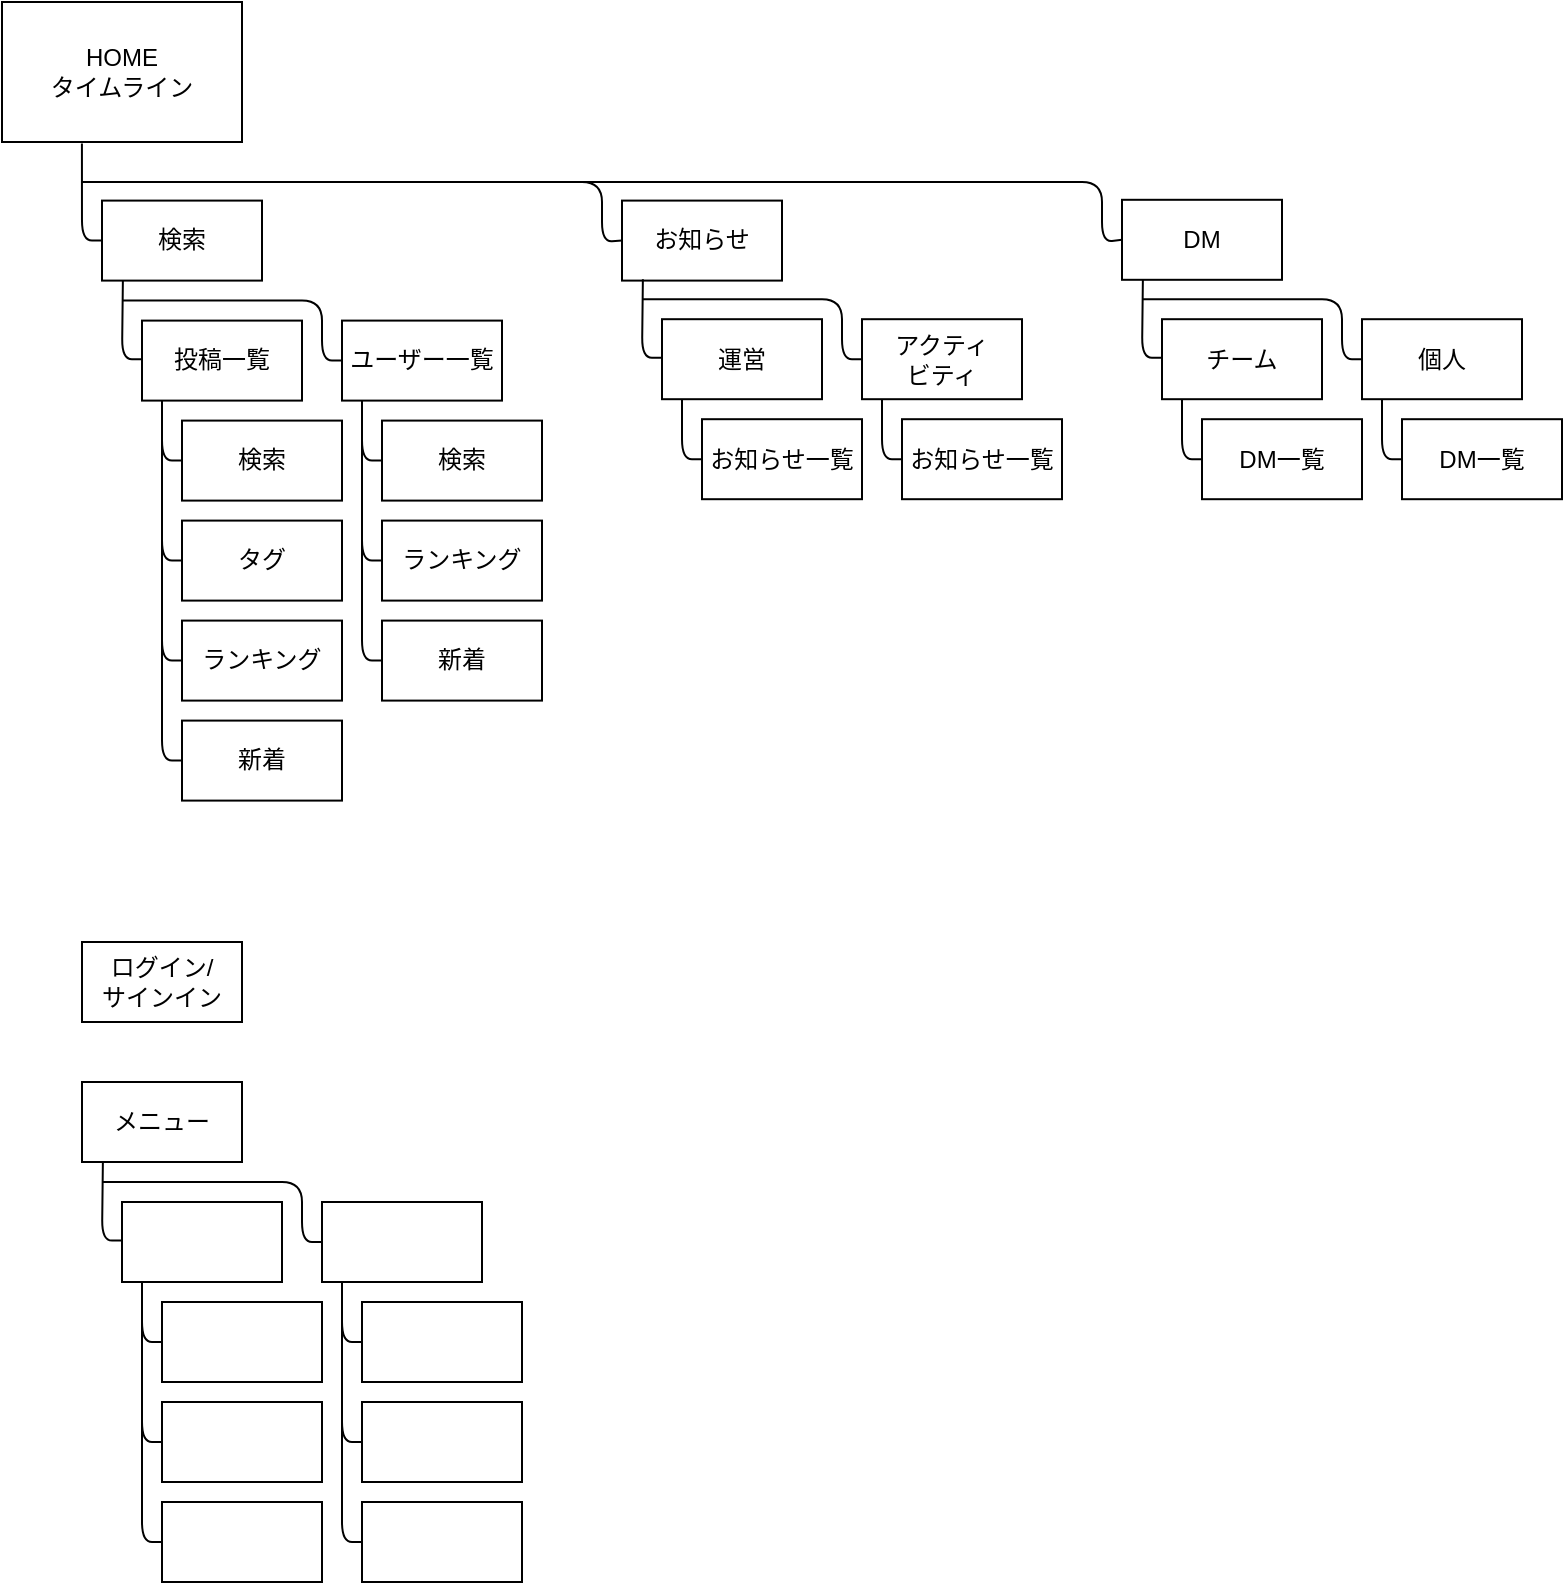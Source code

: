<mxfile version="13.6.5" pages="2">
    <diagram id="6hGFLwfOUW9BJ-s0fimq" name="satemap">
        <mxGraphModel dx="1130" dy="679" grid="1" gridSize="10" guides="1" tooltips="1" connect="1" arrows="1" fold="1" page="1" pageScale="1" pageWidth="827" pageHeight="1169" math="0" shadow="0">
            <root>
                <mxCell id="0"/>
                <mxCell id="1" parent="0"/>
                <mxCell id="3" value="HOME&lt;br&gt;タイムライン" style="rounded=0;whiteSpace=wrap;html=1;" parent="1" vertex="1">
                    <mxGeometry x="40" y="10" width="120" height="70" as="geometry"/>
                </mxCell>
                <mxCell id="4" value="ログイン/&lt;br&gt;サインイン" style="rounded=0;whiteSpace=wrap;html=1;" parent="1" vertex="1">
                    <mxGeometry x="80" y="480" width="80" height="40" as="geometry"/>
                </mxCell>
                <mxCell id="6" value="検索" style="rounded=0;whiteSpace=wrap;html=1;" parent="1" vertex="1">
                    <mxGeometry x="90" y="109.3" width="80" height="40" as="geometry"/>
                </mxCell>
                <mxCell id="9" value="メニュー" style="rounded=0;whiteSpace=wrap;html=1;" parent="1" vertex="1">
                    <mxGeometry x="80" y="550" width="80" height="40" as="geometry"/>
                </mxCell>
                <mxCell id="10" value="検索" style="rounded=0;whiteSpace=wrap;html=1;" parent="1" vertex="1">
                    <mxGeometry x="130" y="219.3" width="80" height="40" as="geometry"/>
                </mxCell>
                <mxCell id="14" value="" style="endArrow=none;html=1;exitX=0;exitY=0.5;exitDx=0;exitDy=0;entryX=0.333;entryY=1.011;entryDx=0;entryDy=0;entryPerimeter=0;" parent="1" target="3" edge="1" source="6">
                    <mxGeometry width="50" height="50" relative="1" as="geometry">
                        <mxPoint x="90" y="149.3" as="sourcePoint"/>
                        <mxPoint x="81" y="110" as="targetPoint"/>
                        <Array as="points">
                            <mxPoint x="80" y="129.3"/>
                        </Array>
                    </mxGeometry>
                </mxCell>
                <mxCell id="22" value="タグ" style="rounded=0;whiteSpace=wrap;html=1;" parent="1" vertex="1">
                    <mxGeometry x="130" y="269.3" width="80" height="40" as="geometry"/>
                </mxCell>
                <mxCell id="23" value="" style="endArrow=none;html=1;exitX=0;exitY=0.5;exitDx=0;exitDy=0;" parent="1" source="22" edge="1">
                    <mxGeometry width="50" height="50" relative="1" as="geometry">
                        <mxPoint x="119.66" y="279.3" as="sourcePoint"/>
                        <mxPoint x="120" y="219.3" as="targetPoint"/>
                        <Array as="points">
                            <mxPoint x="120" y="289.3"/>
                            <mxPoint x="120" y="229.3"/>
                        </Array>
                    </mxGeometry>
                </mxCell>
                <mxCell id="35" value="お知らせ" style="rounded=0;whiteSpace=wrap;html=1;" parent="1" vertex="1">
                    <mxGeometry x="350" y="109.3" width="80" height="40" as="geometry"/>
                </mxCell>
                <mxCell id="36" value="" style="endArrow=none;html=1;exitX=0;exitY=0.5;exitDx=0;exitDy=0;" parent="1" edge="1" source="35">
                    <mxGeometry width="50" height="50" relative="1" as="geometry">
                        <mxPoint x="320.0" y="130" as="sourcePoint"/>
                        <mxPoint x="80" y="100" as="targetPoint"/>
                        <Array as="points">
                            <mxPoint x="340" y="130"/>
                            <mxPoint x="340" y="100"/>
                        </Array>
                    </mxGeometry>
                </mxCell>
                <mxCell id="wBm1IxaVwHAh5efou-lb-49" value="" style="endArrow=none;html=1;exitX=0;exitY=0.5;exitDx=0;exitDy=0;" edge="1" parent="1">
                    <mxGeometry width="50" height="50" relative="1" as="geometry">
                        <mxPoint x="130" y="239.3" as="sourcePoint"/>
                        <mxPoint x="120" y="209.3" as="targetPoint"/>
                        <Array as="points">
                            <mxPoint x="120" y="239.3"/>
                        </Array>
                    </mxGeometry>
                </mxCell>
                <mxCell id="wBm1IxaVwHAh5efou-lb-50" value="ランキング" style="rounded=0;whiteSpace=wrap;html=1;" vertex="1" parent="1">
                    <mxGeometry x="130" y="319.3" width="80" height="40" as="geometry"/>
                </mxCell>
                <mxCell id="wBm1IxaVwHAh5efou-lb-51" value="" style="endArrow=none;html=1;exitX=0;exitY=0.5;exitDx=0;exitDy=0;" edge="1" parent="1" source="wBm1IxaVwHAh5efou-lb-50">
                    <mxGeometry width="50" height="50" relative="1" as="geometry">
                        <mxPoint x="119.66" y="329.3" as="sourcePoint"/>
                        <mxPoint x="120" y="269.3" as="targetPoint"/>
                        <Array as="points">
                            <mxPoint x="120" y="339.3"/>
                            <mxPoint x="120" y="279.3"/>
                        </Array>
                    </mxGeometry>
                </mxCell>
                <mxCell id="wBm1IxaVwHAh5efou-lb-52" value="検索" style="rounded=0;whiteSpace=wrap;html=1;" vertex="1" parent="1">
                    <mxGeometry x="230" y="219.3" width="80" height="40" as="geometry"/>
                </mxCell>
                <mxCell id="wBm1IxaVwHAh5efou-lb-53" value="ランキング" style="rounded=0;whiteSpace=wrap;html=1;" vertex="1" parent="1">
                    <mxGeometry x="230" y="269.3" width="80" height="40" as="geometry"/>
                </mxCell>
                <mxCell id="wBm1IxaVwHAh5efou-lb-54" value="" style="endArrow=none;html=1;exitX=0;exitY=0.5;exitDx=0;exitDy=0;" edge="1" parent="1" source="wBm1IxaVwHAh5efou-lb-53">
                    <mxGeometry width="50" height="50" relative="1" as="geometry">
                        <mxPoint x="219.66" y="279.3" as="sourcePoint"/>
                        <mxPoint x="220" y="219.3" as="targetPoint"/>
                        <Array as="points">
                            <mxPoint x="220" y="289.3"/>
                            <mxPoint x="220" y="229.3"/>
                        </Array>
                    </mxGeometry>
                </mxCell>
                <mxCell id="wBm1IxaVwHAh5efou-lb-55" value="" style="endArrow=none;html=1;exitX=0;exitY=0.5;exitDx=0;exitDy=0;" edge="1" parent="1">
                    <mxGeometry width="50" height="50" relative="1" as="geometry">
                        <mxPoint x="230" y="239.3" as="sourcePoint"/>
                        <mxPoint x="220" y="209.3" as="targetPoint"/>
                        <Array as="points">
                            <mxPoint x="220" y="239.3"/>
                        </Array>
                    </mxGeometry>
                </mxCell>
                <mxCell id="wBm1IxaVwHAh5efou-lb-56" value="新着" style="rounded=0;whiteSpace=wrap;html=1;" vertex="1" parent="1">
                    <mxGeometry x="230" y="319.3" width="80" height="40" as="geometry"/>
                </mxCell>
                <mxCell id="wBm1IxaVwHAh5efou-lb-57" value="" style="endArrow=none;html=1;exitX=0;exitY=0.5;exitDx=0;exitDy=0;" edge="1" parent="1" source="wBm1IxaVwHAh5efou-lb-56">
                    <mxGeometry width="50" height="50" relative="1" as="geometry">
                        <mxPoint x="219.66" y="329.3" as="sourcePoint"/>
                        <mxPoint x="220" y="269.3" as="targetPoint"/>
                        <Array as="points">
                            <mxPoint x="220" y="339.3"/>
                            <mxPoint x="220" y="279.3"/>
                        </Array>
                    </mxGeometry>
                </mxCell>
                <mxCell id="wBm1IxaVwHAh5efou-lb-60" value="投稿一覧" style="rounded=0;whiteSpace=wrap;html=1;" vertex="1" parent="1">
                    <mxGeometry x="110" y="169.3" width="80" height="40" as="geometry"/>
                </mxCell>
                <mxCell id="wBm1IxaVwHAh5efou-lb-61" value="" style="endArrow=none;html=1;entryX=0.337;entryY=1.01;entryDx=0;entryDy=0;entryPerimeter=0;exitX=0;exitY=0.5;exitDx=0;exitDy=0;" edge="1" parent="1">
                    <mxGeometry width="50" height="50" relative="1" as="geometry">
                        <mxPoint x="110" y="188.6" as="sourcePoint"/>
                        <mxPoint x="100.44" y="149.3" as="targetPoint"/>
                        <Array as="points">
                            <mxPoint x="100" y="188.6"/>
                        </Array>
                    </mxGeometry>
                </mxCell>
                <mxCell id="wBm1IxaVwHAh5efou-lb-62" value="" style="endArrow=none;html=1;exitX=0;exitY=0.5;exitDx=0;exitDy=0;" edge="1" parent="1" source="wBm1IxaVwHAh5efou-lb-63">
                    <mxGeometry width="50" height="50" relative="1" as="geometry">
                        <mxPoint x="250" y="199.3" as="sourcePoint"/>
                        <mxPoint x="100" y="159.3" as="targetPoint"/>
                        <Array as="points">
                            <mxPoint x="200" y="189.3"/>
                            <mxPoint x="200" y="159.3"/>
                        </Array>
                    </mxGeometry>
                </mxCell>
                <mxCell id="wBm1IxaVwHAh5efou-lb-63" value="ユーザー一覧" style="rounded=0;whiteSpace=wrap;html=1;" vertex="1" parent="1">
                    <mxGeometry x="210" y="169.3" width="80" height="40" as="geometry"/>
                </mxCell>
                <mxCell id="JVlUHqWo1e1X1ZC2TsGK-44" value="お知らせ一覧" style="rounded=0;whiteSpace=wrap;html=1;" vertex="1" parent="1">
                    <mxGeometry x="390" y="218.6" width="80" height="40" as="geometry"/>
                </mxCell>
                <mxCell id="JVlUHqWo1e1X1ZC2TsGK-47" value="" style="endArrow=none;html=1;exitX=0;exitY=0.5;exitDx=0;exitDy=0;" edge="1" parent="1">
                    <mxGeometry width="50" height="50" relative="1" as="geometry">
                        <mxPoint x="390" y="238.6" as="sourcePoint"/>
                        <mxPoint x="380" y="208.6" as="targetPoint"/>
                        <Array as="points">
                            <mxPoint x="380" y="238.6"/>
                        </Array>
                    </mxGeometry>
                </mxCell>
                <mxCell id="JVlUHqWo1e1X1ZC2TsGK-50" value="お知らせ一覧" style="rounded=0;whiteSpace=wrap;html=1;" vertex="1" parent="1">
                    <mxGeometry x="490" y="218.6" width="80" height="40" as="geometry"/>
                </mxCell>
                <mxCell id="JVlUHqWo1e1X1ZC2TsGK-53" value="" style="endArrow=none;html=1;exitX=0;exitY=0.5;exitDx=0;exitDy=0;" edge="1" parent="1">
                    <mxGeometry width="50" height="50" relative="1" as="geometry">
                        <mxPoint x="490" y="238.6" as="sourcePoint"/>
                        <mxPoint x="480" y="208.6" as="targetPoint"/>
                        <Array as="points">
                            <mxPoint x="480" y="238.6"/>
                        </Array>
                    </mxGeometry>
                </mxCell>
                <mxCell id="JVlUHqWo1e1X1ZC2TsGK-56" value="運営" style="rounded=0;whiteSpace=wrap;html=1;" vertex="1" parent="1">
                    <mxGeometry x="370" y="168.6" width="80" height="40" as="geometry"/>
                </mxCell>
                <mxCell id="JVlUHqWo1e1X1ZC2TsGK-57" value="" style="endArrow=none;html=1;entryX=0.337;entryY=1.01;entryDx=0;entryDy=0;entryPerimeter=0;exitX=0;exitY=0.5;exitDx=0;exitDy=0;" edge="1" parent="1">
                    <mxGeometry width="50" height="50" relative="1" as="geometry">
                        <mxPoint x="370" y="187.9" as="sourcePoint"/>
                        <mxPoint x="360.44" y="148.6" as="targetPoint"/>
                        <Array as="points">
                            <mxPoint x="360" y="187.9"/>
                        </Array>
                    </mxGeometry>
                </mxCell>
                <mxCell id="JVlUHqWo1e1X1ZC2TsGK-58" value="" style="endArrow=none;html=1;exitX=0;exitY=0.5;exitDx=0;exitDy=0;" edge="1" parent="1" source="JVlUHqWo1e1X1ZC2TsGK-59">
                    <mxGeometry width="50" height="50" relative="1" as="geometry">
                        <mxPoint x="510" y="198.6" as="sourcePoint"/>
                        <mxPoint x="360" y="158.6" as="targetPoint"/>
                        <Array as="points">
                            <mxPoint x="460" y="188.6"/>
                            <mxPoint x="460" y="158.6"/>
                        </Array>
                    </mxGeometry>
                </mxCell>
                <mxCell id="JVlUHqWo1e1X1ZC2TsGK-59" value="アクティ&lt;br&gt;ビティ" style="rounded=0;whiteSpace=wrap;html=1;" vertex="1" parent="1">
                    <mxGeometry x="470" y="168.6" width="80" height="40" as="geometry"/>
                </mxCell>
                <mxCell id="JVlUHqWo1e1X1ZC2TsGK-60" value="DM一覧" style="rounded=0;whiteSpace=wrap;html=1;" vertex="1" parent="1">
                    <mxGeometry x="640" y="218.6" width="80" height="40" as="geometry"/>
                </mxCell>
                <mxCell id="JVlUHqWo1e1X1ZC2TsGK-63" value="" style="endArrow=none;html=1;exitX=0;exitY=0.5;exitDx=0;exitDy=0;" edge="1" parent="1">
                    <mxGeometry width="50" height="50" relative="1" as="geometry">
                        <mxPoint x="640" y="238.6" as="sourcePoint"/>
                        <mxPoint x="630" y="208.6" as="targetPoint"/>
                        <Array as="points">
                            <mxPoint x="630" y="238.6"/>
                        </Array>
                    </mxGeometry>
                </mxCell>
                <mxCell id="JVlUHqWo1e1X1ZC2TsGK-66" value="DM一覧" style="rounded=0;whiteSpace=wrap;html=1;" vertex="1" parent="1">
                    <mxGeometry x="740" y="218.6" width="80" height="40" as="geometry"/>
                </mxCell>
                <mxCell id="JVlUHqWo1e1X1ZC2TsGK-69" value="" style="endArrow=none;html=1;exitX=0;exitY=0.5;exitDx=0;exitDy=0;" edge="1" parent="1">
                    <mxGeometry width="50" height="50" relative="1" as="geometry">
                        <mxPoint x="740" y="238.6" as="sourcePoint"/>
                        <mxPoint x="730" y="208.6" as="targetPoint"/>
                        <Array as="points">
                            <mxPoint x="730" y="238.6"/>
                        </Array>
                    </mxGeometry>
                </mxCell>
                <mxCell id="JVlUHqWo1e1X1ZC2TsGK-72" value="チーム" style="rounded=0;whiteSpace=wrap;html=1;" vertex="1" parent="1">
                    <mxGeometry x="620" y="168.6" width="80" height="40" as="geometry"/>
                </mxCell>
                <mxCell id="JVlUHqWo1e1X1ZC2TsGK-73" value="" style="endArrow=none;html=1;entryX=0.337;entryY=1.01;entryDx=0;entryDy=0;entryPerimeter=0;exitX=0;exitY=0.5;exitDx=0;exitDy=0;" edge="1" parent="1">
                    <mxGeometry width="50" height="50" relative="1" as="geometry">
                        <mxPoint x="620" y="187.9" as="sourcePoint"/>
                        <mxPoint x="610.44" y="148.6" as="targetPoint"/>
                        <Array as="points">
                            <mxPoint x="610" y="187.9"/>
                        </Array>
                    </mxGeometry>
                </mxCell>
                <mxCell id="JVlUHqWo1e1X1ZC2TsGK-74" value="" style="endArrow=none;html=1;exitX=0;exitY=0.5;exitDx=0;exitDy=0;" edge="1" parent="1" source="JVlUHqWo1e1X1ZC2TsGK-75">
                    <mxGeometry width="50" height="50" relative="1" as="geometry">
                        <mxPoint x="760" y="198.6" as="sourcePoint"/>
                        <mxPoint x="610" y="158.6" as="targetPoint"/>
                        <Array as="points">
                            <mxPoint x="710" y="188.6"/>
                            <mxPoint x="710" y="158.6"/>
                        </Array>
                    </mxGeometry>
                </mxCell>
                <mxCell id="JVlUHqWo1e1X1ZC2TsGK-75" value="個人" style="rounded=0;whiteSpace=wrap;html=1;" vertex="1" parent="1">
                    <mxGeometry x="720" y="168.6" width="80" height="40" as="geometry"/>
                </mxCell>
                <mxCell id="JVlUHqWo1e1X1ZC2TsGK-76" value="DM" style="rounded=0;whiteSpace=wrap;html=1;" vertex="1" parent="1">
                    <mxGeometry x="600" y="108.9" width="80" height="40" as="geometry"/>
                </mxCell>
                <mxCell id="JVlUHqWo1e1X1ZC2TsGK-77" value="" style="endArrow=none;html=1;exitX=0;exitY=0.5;exitDx=0;exitDy=0;" edge="1" parent="1" source="JVlUHqWo1e1X1ZC2TsGK-76">
                    <mxGeometry width="50" height="50" relative="1" as="geometry">
                        <mxPoint x="570.0" y="130.3" as="sourcePoint"/>
                        <mxPoint x="290" y="100" as="targetPoint"/>
                        <Array as="points">
                            <mxPoint x="590" y="130"/>
                            <mxPoint x="590" y="100"/>
                        </Array>
                    </mxGeometry>
                </mxCell>
                <mxCell id="JVlUHqWo1e1X1ZC2TsGK-78" value="" style="rounded=0;whiteSpace=wrap;html=1;" vertex="1" parent="1">
                    <mxGeometry x="120" y="660" width="80" height="40" as="geometry"/>
                </mxCell>
                <mxCell id="JVlUHqWo1e1X1ZC2TsGK-79" value="" style="rounded=0;whiteSpace=wrap;html=1;" vertex="1" parent="1">
                    <mxGeometry x="120" y="710" width="80" height="40" as="geometry"/>
                </mxCell>
                <mxCell id="JVlUHqWo1e1X1ZC2TsGK-80" value="" style="endArrow=none;html=1;exitX=0;exitY=0.5;exitDx=0;exitDy=0;" edge="1" parent="1" source="JVlUHqWo1e1X1ZC2TsGK-79">
                    <mxGeometry width="50" height="50" relative="1" as="geometry">
                        <mxPoint x="109.66" y="720.0" as="sourcePoint"/>
                        <mxPoint x="110" y="660" as="targetPoint"/>
                        <Array as="points">
                            <mxPoint x="110" y="730"/>
                            <mxPoint x="110" y="670"/>
                        </Array>
                    </mxGeometry>
                </mxCell>
                <mxCell id="JVlUHqWo1e1X1ZC2TsGK-81" value="" style="endArrow=none;html=1;exitX=0;exitY=0.5;exitDx=0;exitDy=0;" edge="1" parent="1">
                    <mxGeometry width="50" height="50" relative="1" as="geometry">
                        <mxPoint x="120" y="680" as="sourcePoint"/>
                        <mxPoint x="110" y="650" as="targetPoint"/>
                        <Array as="points">
                            <mxPoint x="110" y="680"/>
                        </Array>
                    </mxGeometry>
                </mxCell>
                <mxCell id="JVlUHqWo1e1X1ZC2TsGK-82" value="" style="rounded=0;whiteSpace=wrap;html=1;" vertex="1" parent="1">
                    <mxGeometry x="120" y="760" width="80" height="40" as="geometry"/>
                </mxCell>
                <mxCell id="JVlUHqWo1e1X1ZC2TsGK-83" value="" style="endArrow=none;html=1;exitX=0;exitY=0.5;exitDx=0;exitDy=0;" edge="1" parent="1" source="JVlUHqWo1e1X1ZC2TsGK-82">
                    <mxGeometry width="50" height="50" relative="1" as="geometry">
                        <mxPoint x="109.66" y="770.0" as="sourcePoint"/>
                        <mxPoint x="110" y="710" as="targetPoint"/>
                        <Array as="points">
                            <mxPoint x="110" y="780"/>
                            <mxPoint x="110" y="720"/>
                        </Array>
                    </mxGeometry>
                </mxCell>
                <mxCell id="JVlUHqWo1e1X1ZC2TsGK-84" value="" style="rounded=0;whiteSpace=wrap;html=1;" vertex="1" parent="1">
                    <mxGeometry x="220" y="660" width="80" height="40" as="geometry"/>
                </mxCell>
                <mxCell id="JVlUHqWo1e1X1ZC2TsGK-85" value="" style="rounded=0;whiteSpace=wrap;html=1;" vertex="1" parent="1">
                    <mxGeometry x="220" y="710" width="80" height="40" as="geometry"/>
                </mxCell>
                <mxCell id="JVlUHqWo1e1X1ZC2TsGK-86" value="" style="endArrow=none;html=1;exitX=0;exitY=0.5;exitDx=0;exitDy=0;" edge="1" parent="1" source="JVlUHqWo1e1X1ZC2TsGK-85">
                    <mxGeometry width="50" height="50" relative="1" as="geometry">
                        <mxPoint x="209.66" y="720.0" as="sourcePoint"/>
                        <mxPoint x="210" y="660" as="targetPoint"/>
                        <Array as="points">
                            <mxPoint x="210" y="730"/>
                            <mxPoint x="210" y="670"/>
                        </Array>
                    </mxGeometry>
                </mxCell>
                <mxCell id="JVlUHqWo1e1X1ZC2TsGK-87" value="" style="endArrow=none;html=1;exitX=0;exitY=0.5;exitDx=0;exitDy=0;" edge="1" parent="1">
                    <mxGeometry width="50" height="50" relative="1" as="geometry">
                        <mxPoint x="220" y="680" as="sourcePoint"/>
                        <mxPoint x="210" y="650" as="targetPoint"/>
                        <Array as="points">
                            <mxPoint x="210" y="680"/>
                        </Array>
                    </mxGeometry>
                </mxCell>
                <mxCell id="JVlUHqWo1e1X1ZC2TsGK-88" value="" style="rounded=0;whiteSpace=wrap;html=1;" vertex="1" parent="1">
                    <mxGeometry x="220" y="760" width="80" height="40" as="geometry"/>
                </mxCell>
                <mxCell id="JVlUHqWo1e1X1ZC2TsGK-89" value="" style="endArrow=none;html=1;exitX=0;exitY=0.5;exitDx=0;exitDy=0;" edge="1" parent="1" source="JVlUHqWo1e1X1ZC2TsGK-88">
                    <mxGeometry width="50" height="50" relative="1" as="geometry">
                        <mxPoint x="209.66" y="770.0" as="sourcePoint"/>
                        <mxPoint x="210" y="710" as="targetPoint"/>
                        <Array as="points">
                            <mxPoint x="210" y="780"/>
                            <mxPoint x="210" y="720"/>
                        </Array>
                    </mxGeometry>
                </mxCell>
                <mxCell id="JVlUHqWo1e1X1ZC2TsGK-90" value="" style="rounded=0;whiteSpace=wrap;html=1;" vertex="1" parent="1">
                    <mxGeometry x="100" y="610" width="80" height="40" as="geometry"/>
                </mxCell>
                <mxCell id="JVlUHqWo1e1X1ZC2TsGK-91" value="" style="endArrow=none;html=1;entryX=0.337;entryY=1.01;entryDx=0;entryDy=0;entryPerimeter=0;exitX=0;exitY=0.5;exitDx=0;exitDy=0;" edge="1" parent="1">
                    <mxGeometry width="50" height="50" relative="1" as="geometry">
                        <mxPoint x="100" y="629.3" as="sourcePoint"/>
                        <mxPoint x="90.44" y="590" as="targetPoint"/>
                        <Array as="points">
                            <mxPoint x="90" y="629.3"/>
                        </Array>
                    </mxGeometry>
                </mxCell>
                <mxCell id="JVlUHqWo1e1X1ZC2TsGK-92" value="" style="endArrow=none;html=1;exitX=0;exitY=0.5;exitDx=0;exitDy=0;" edge="1" parent="1" source="JVlUHqWo1e1X1ZC2TsGK-93">
                    <mxGeometry width="50" height="50" relative="1" as="geometry">
                        <mxPoint x="240" y="640" as="sourcePoint"/>
                        <mxPoint x="90" y="600" as="targetPoint"/>
                        <Array as="points">
                            <mxPoint x="190" y="630"/>
                            <mxPoint x="190" y="600"/>
                        </Array>
                    </mxGeometry>
                </mxCell>
                <mxCell id="JVlUHqWo1e1X1ZC2TsGK-93" value="" style="rounded=0;whiteSpace=wrap;html=1;" vertex="1" parent="1">
                    <mxGeometry x="200" y="610" width="80" height="40" as="geometry"/>
                </mxCell>
                <mxCell id="JtRr73xAwkc2_ErFysPy-36" value="新着" style="rounded=0;whiteSpace=wrap;html=1;" vertex="1" parent="1">
                    <mxGeometry x="130" y="369.3" width="80" height="40" as="geometry"/>
                </mxCell>
                <mxCell id="JtRr73xAwkc2_ErFysPy-37" value="" style="endArrow=none;html=1;exitX=0;exitY=0.5;exitDx=0;exitDy=0;" edge="1" parent="1" source="JtRr73xAwkc2_ErFysPy-36">
                    <mxGeometry width="50" height="50" relative="1" as="geometry">
                        <mxPoint x="119.66" y="379.3" as="sourcePoint"/>
                        <mxPoint x="120" y="319.3" as="targetPoint"/>
                        <Array as="points">
                            <mxPoint x="120" y="389.3"/>
                            <mxPoint x="120" y="329.3"/>
                        </Array>
                    </mxGeometry>
                </mxCell>
            </root>
        </mxGraphModel>
    </diagram>
    <diagram id="vOjAix_fgE8liS8oibTM" name="wire_TOP-SP">
        <mxGraphModel dx="1356" dy="815" grid="1" gridSize="10" guides="1" tooltips="1" connect="1" arrows="1" fold="1" page="1" pageScale="1" pageWidth="827" pageHeight="1169" math="0" shadow="0">
            <root>
                <mxCell id="VTtJqJS9fUx63PZ_kg50-0"/>
                <mxCell id="VTtJqJS9fUx63PZ_kg50-1" parent="VTtJqJS9fUx63PZ_kg50-0"/>
                <mxCell id="NDd8yLurOoXaHeT3Aux2-0" value="" style="verticalLabelPosition=bottom;verticalAlign=top;html=1;shape=mxgraph.basic.rect;fillColor2=none;strokeWidth=1;size=20;indent=5;fillColor=none;shadow=1;strokeColor=#CC6600;" vertex="1" parent="VTtJqJS9fUx63PZ_kg50-1">
                    <mxGeometry x="10" y="20" width="380" height="730" as="geometry"/>
                </mxCell>
                <mxCell id="l-GwFWwLj3RdRpsS0aGH-1" value="ランキング" style="rounded=0;whiteSpace=wrap;html=1;" vertex="1" parent="VTtJqJS9fUx63PZ_kg50-1">
                    <mxGeometry x="20" y="90" width="360" height="290" as="geometry"/>
                </mxCell>
                <mxCell id="NDd8yLurOoXaHeT3Aux2-2" value="" style="verticalLabelPosition=bottom;verticalAlign=top;html=1;shape=mxgraph.basic.rect;fillColor2=none;strokeWidth=1;size=20;indent=5;fillColor=none;shadow=1;strokeColor=#CC6600;" vertex="1" parent="VTtJqJS9fUx63PZ_kg50-1">
                    <mxGeometry x="440" y="20" width="380" height="730" as="geometry"/>
                </mxCell>
                <mxCell id="DFk39P_JBzOpXI0FBNSB-0" value="未ログイン" style="rounded=0;whiteSpace=wrap;html=1;" vertex="1" parent="VTtJqJS9fUx63PZ_kg50-1">
                    <mxGeometry width="70" height="30" as="geometry"/>
                </mxCell>
                <mxCell id="DFk39P_JBzOpXI0FBNSB-1" value="ログイン済" style="rounded=0;whiteSpace=wrap;html=1;" vertex="1" parent="VTtJqJS9fUx63PZ_kg50-1">
                    <mxGeometry x="430" width="70" height="30" as="geometry"/>
                </mxCell>
                <mxCell id="DFk39P_JBzOpXI0FBNSB-2" value="メニュー　　　　　　　　　ロゴ　　　　　　　　　　　　　" style="rounded=0;whiteSpace=wrap;html=1;" vertex="1" parent="VTtJqJS9fUx63PZ_kg50-1">
                    <mxGeometry x="450" y="40" width="360" height="40" as="geometry"/>
                </mxCell>
                <mxCell id="DFk39P_JBzOpXI0FBNSB-3" value="タイムライン" style="rounded=0;whiteSpace=wrap;html=1;" vertex="1" parent="VTtJqJS9fUx63PZ_kg50-1">
                    <mxGeometry x="450" y="90" width="360" height="580" as="geometry"/>
                </mxCell>
                <mxCell id="DFk39P_JBzOpXI0FBNSB-5" value="ホーム/&lt;br&gt;タイムライン" style="rounded=0;whiteSpace=wrap;html=1;fillColor=#2A2A2A;" vertex="1" parent="VTtJqJS9fUx63PZ_kg50-1">
                    <mxGeometry x="450" y="680" width="90" height="60" as="geometry"/>
                </mxCell>
                <mxCell id="DFk39P_JBzOpXI0FBNSB-6" value="検索" style="rounded=0;whiteSpace=wrap;html=1;" vertex="1" parent="VTtJqJS9fUx63PZ_kg50-1">
                    <mxGeometry x="540" y="680" width="90" height="60" as="geometry"/>
                </mxCell>
                <mxCell id="DFk39P_JBzOpXI0FBNSB-7" value="お知らせ" style="rounded=0;whiteSpace=wrap;html=1;" vertex="1" parent="VTtJqJS9fUx63PZ_kg50-1">
                    <mxGeometry x="630" y="680" width="90" height="60" as="geometry"/>
                </mxCell>
                <mxCell id="DFk39P_JBzOpXI0FBNSB-8" value="DM" style="rounded=0;whiteSpace=wrap;html=1;" vertex="1" parent="VTtJqJS9fUx63PZ_kg50-1">
                    <mxGeometry x="720" y="680" width="90" height="60" as="geometry"/>
                </mxCell>
                <mxCell id="DFk39P_JBzOpXI0FBNSB-9" value="※全てアイコンで表現&lt;br&gt;&amp;nbsp; レスポンシブデザインで作成&lt;br&gt;&amp;nbsp; 選択しているタブのアイコンは色を変えて強調" style="text;html=1;align=left;verticalAlign=middle;resizable=0;points=[];autosize=1;" vertex="1" parent="VTtJqJS9fUx63PZ_kg50-1">
                    <mxGeometry x="440" y="761" width="270" height="50" as="geometry"/>
                </mxCell>
                <mxCell id="DFk39P_JBzOpXI0FBNSB-10" value="メニュー　　　　　　　　　ロゴ　　　ログイン/サインアップ" style="rounded=0;whiteSpace=wrap;html=1;" vertex="1" parent="VTtJqJS9fUx63PZ_kg50-1">
                    <mxGeometry x="20" y="40" width="360" height="40" as="geometry"/>
                </mxCell>
                <mxCell id="DFk39P_JBzOpXI0FBNSB-11" value="新着" style="rounded=0;whiteSpace=wrap;html=1;" vertex="1" parent="VTtJqJS9fUx63PZ_kg50-1">
                    <mxGeometry x="20" y="390" width="360" height="280" as="geometry"/>
                </mxCell>
                <mxCell id="DFk39P_JBzOpXI0FBNSB-12" value="ホーム" style="rounded=0;whiteSpace=wrap;html=1;fillColor=#2A2A2A;" vertex="1" parent="VTtJqJS9fUx63PZ_kg50-1">
                    <mxGeometry x="20" y="680" width="90" height="60" as="geometry"/>
                </mxCell>
                <mxCell id="DFk39P_JBzOpXI0FBNSB-13" value="検索" style="rounded=0;whiteSpace=wrap;html=1;fillColor=#999999;" vertex="1" parent="VTtJqJS9fUx63PZ_kg50-1">
                    <mxGeometry x="110" y="680" width="90" height="60" as="geometry"/>
                </mxCell>
                <mxCell id="DFk39P_JBzOpXI0FBNSB-14" value="お知らせ" style="rounded=0;whiteSpace=wrap;html=1;fillColor=#999999;" vertex="1" parent="VTtJqJS9fUx63PZ_kg50-1">
                    <mxGeometry x="200" y="680" width="90" height="60" as="geometry"/>
                </mxCell>
                <mxCell id="DFk39P_JBzOpXI0FBNSB-15" value="DM" style="rounded=0;whiteSpace=wrap;html=1;fillColor=#999999;" vertex="1" parent="VTtJqJS9fUx63PZ_kg50-1">
                    <mxGeometry x="290" y="680" width="90" height="60" as="geometry"/>
                </mxCell>
                <mxCell id="DFk39P_JBzOpXI0FBNSB-16" value="※全てアイコンで表現&lt;br&gt;&amp;nbsp; レスポンシブデザインで作成&lt;br&gt;&amp;nbsp; フロートしているホームボタン以外、&lt;br&gt;&amp;nbsp; グレーアウトしてタップでログイン/サインアップのポップアップ" style="text;html=1;align=left;verticalAlign=middle;resizable=0;points=[];autosize=1;" vertex="1" parent="VTtJqJS9fUx63PZ_kg50-1">
                    <mxGeometry x="10" y="761" width="370" height="60" as="geometry"/>
                </mxCell>
            </root>
        </mxGraphModel>
    </diagram>
</mxfile>
